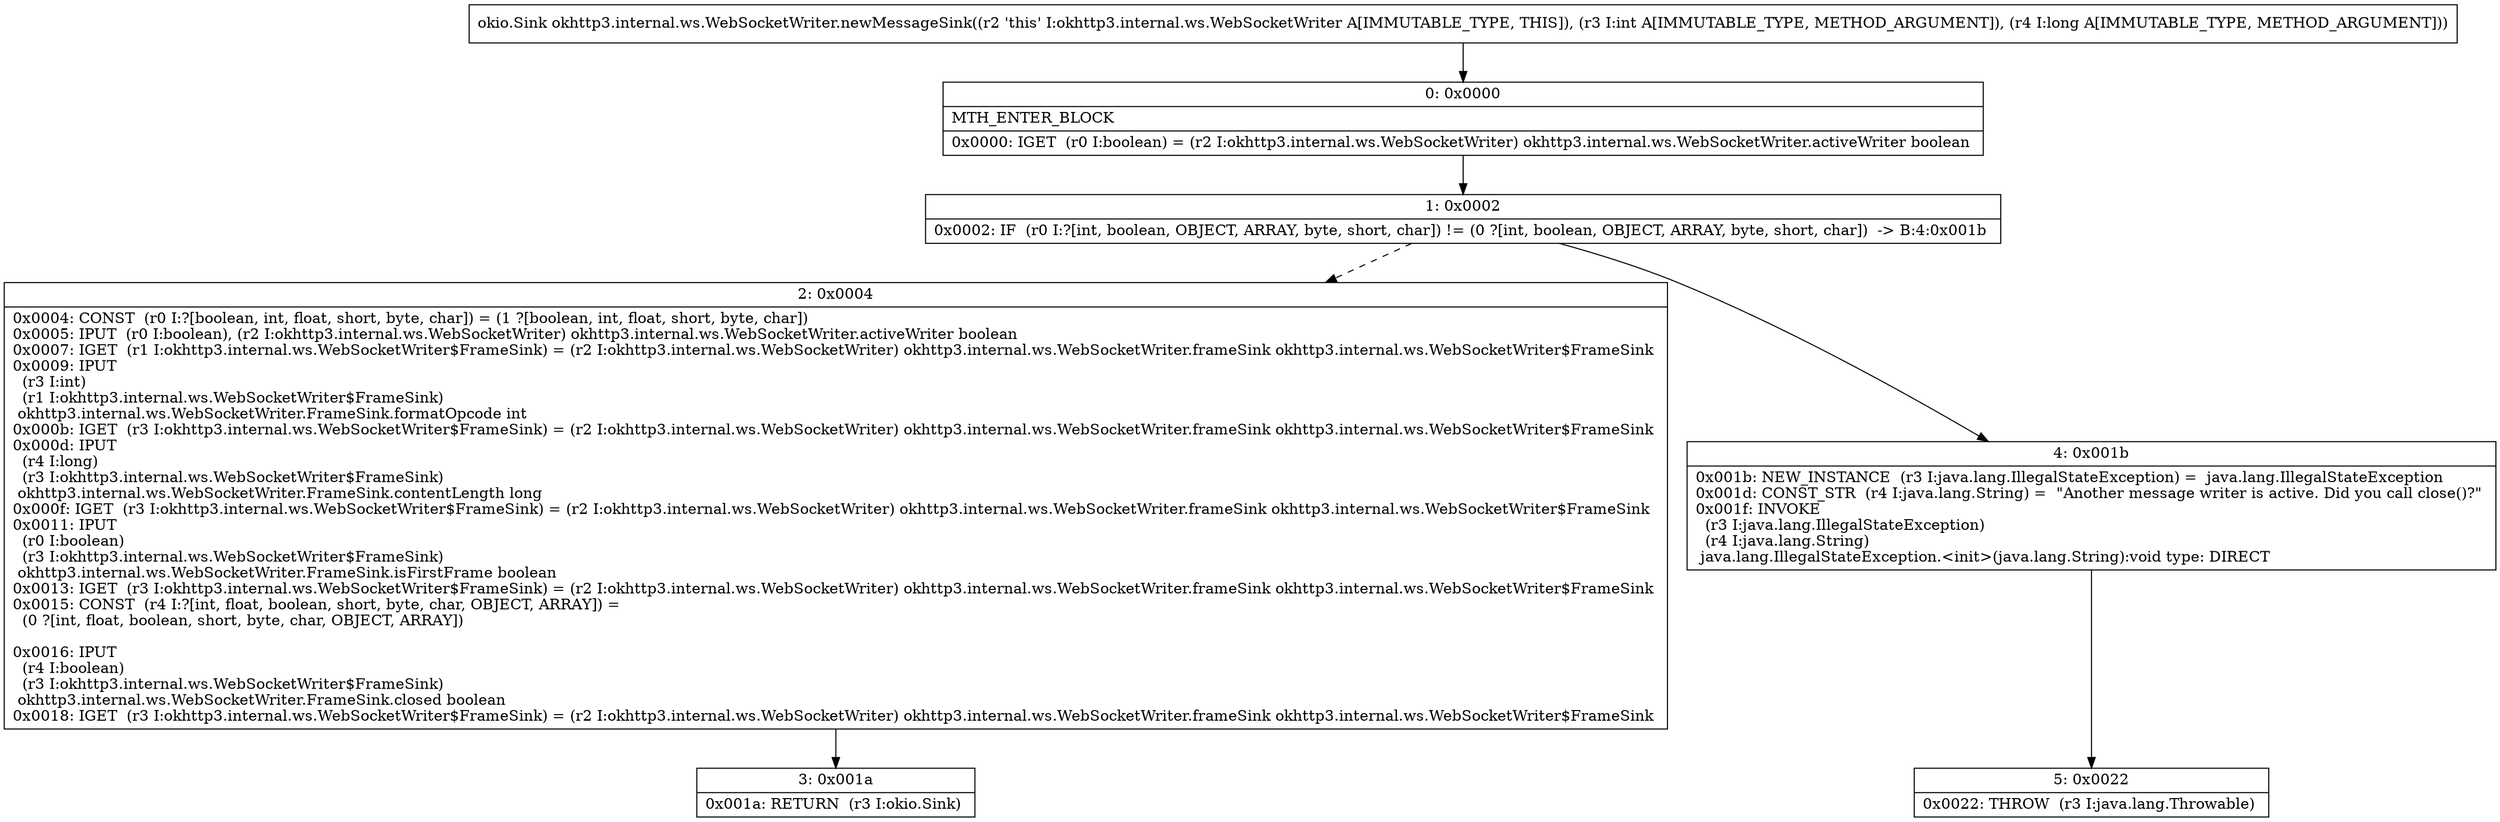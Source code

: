 digraph "CFG forokhttp3.internal.ws.WebSocketWriter.newMessageSink(IJ)Lokio\/Sink;" {
Node_0 [shape=record,label="{0\:\ 0x0000|MTH_ENTER_BLOCK\l|0x0000: IGET  (r0 I:boolean) = (r2 I:okhttp3.internal.ws.WebSocketWriter) okhttp3.internal.ws.WebSocketWriter.activeWriter boolean \l}"];
Node_1 [shape=record,label="{1\:\ 0x0002|0x0002: IF  (r0 I:?[int, boolean, OBJECT, ARRAY, byte, short, char]) != (0 ?[int, boolean, OBJECT, ARRAY, byte, short, char])  \-\> B:4:0x001b \l}"];
Node_2 [shape=record,label="{2\:\ 0x0004|0x0004: CONST  (r0 I:?[boolean, int, float, short, byte, char]) = (1 ?[boolean, int, float, short, byte, char]) \l0x0005: IPUT  (r0 I:boolean), (r2 I:okhttp3.internal.ws.WebSocketWriter) okhttp3.internal.ws.WebSocketWriter.activeWriter boolean \l0x0007: IGET  (r1 I:okhttp3.internal.ws.WebSocketWriter$FrameSink) = (r2 I:okhttp3.internal.ws.WebSocketWriter) okhttp3.internal.ws.WebSocketWriter.frameSink okhttp3.internal.ws.WebSocketWriter$FrameSink \l0x0009: IPUT  \l  (r3 I:int)\l  (r1 I:okhttp3.internal.ws.WebSocketWriter$FrameSink)\l okhttp3.internal.ws.WebSocketWriter.FrameSink.formatOpcode int \l0x000b: IGET  (r3 I:okhttp3.internal.ws.WebSocketWriter$FrameSink) = (r2 I:okhttp3.internal.ws.WebSocketWriter) okhttp3.internal.ws.WebSocketWriter.frameSink okhttp3.internal.ws.WebSocketWriter$FrameSink \l0x000d: IPUT  \l  (r4 I:long)\l  (r3 I:okhttp3.internal.ws.WebSocketWriter$FrameSink)\l okhttp3.internal.ws.WebSocketWriter.FrameSink.contentLength long \l0x000f: IGET  (r3 I:okhttp3.internal.ws.WebSocketWriter$FrameSink) = (r2 I:okhttp3.internal.ws.WebSocketWriter) okhttp3.internal.ws.WebSocketWriter.frameSink okhttp3.internal.ws.WebSocketWriter$FrameSink \l0x0011: IPUT  \l  (r0 I:boolean)\l  (r3 I:okhttp3.internal.ws.WebSocketWriter$FrameSink)\l okhttp3.internal.ws.WebSocketWriter.FrameSink.isFirstFrame boolean \l0x0013: IGET  (r3 I:okhttp3.internal.ws.WebSocketWriter$FrameSink) = (r2 I:okhttp3.internal.ws.WebSocketWriter) okhttp3.internal.ws.WebSocketWriter.frameSink okhttp3.internal.ws.WebSocketWriter$FrameSink \l0x0015: CONST  (r4 I:?[int, float, boolean, short, byte, char, OBJECT, ARRAY]) = \l  (0 ?[int, float, boolean, short, byte, char, OBJECT, ARRAY])\l \l0x0016: IPUT  \l  (r4 I:boolean)\l  (r3 I:okhttp3.internal.ws.WebSocketWriter$FrameSink)\l okhttp3.internal.ws.WebSocketWriter.FrameSink.closed boolean \l0x0018: IGET  (r3 I:okhttp3.internal.ws.WebSocketWriter$FrameSink) = (r2 I:okhttp3.internal.ws.WebSocketWriter) okhttp3.internal.ws.WebSocketWriter.frameSink okhttp3.internal.ws.WebSocketWriter$FrameSink \l}"];
Node_3 [shape=record,label="{3\:\ 0x001a|0x001a: RETURN  (r3 I:okio.Sink) \l}"];
Node_4 [shape=record,label="{4\:\ 0x001b|0x001b: NEW_INSTANCE  (r3 I:java.lang.IllegalStateException) =  java.lang.IllegalStateException \l0x001d: CONST_STR  (r4 I:java.lang.String) =  \"Another message writer is active. Did you call close()?\" \l0x001f: INVOKE  \l  (r3 I:java.lang.IllegalStateException)\l  (r4 I:java.lang.String)\l java.lang.IllegalStateException.\<init\>(java.lang.String):void type: DIRECT \l}"];
Node_5 [shape=record,label="{5\:\ 0x0022|0x0022: THROW  (r3 I:java.lang.Throwable) \l}"];
MethodNode[shape=record,label="{okio.Sink okhttp3.internal.ws.WebSocketWriter.newMessageSink((r2 'this' I:okhttp3.internal.ws.WebSocketWriter A[IMMUTABLE_TYPE, THIS]), (r3 I:int A[IMMUTABLE_TYPE, METHOD_ARGUMENT]), (r4 I:long A[IMMUTABLE_TYPE, METHOD_ARGUMENT])) }"];
MethodNode -> Node_0;
Node_0 -> Node_1;
Node_1 -> Node_2[style=dashed];
Node_1 -> Node_4;
Node_2 -> Node_3;
Node_4 -> Node_5;
}


